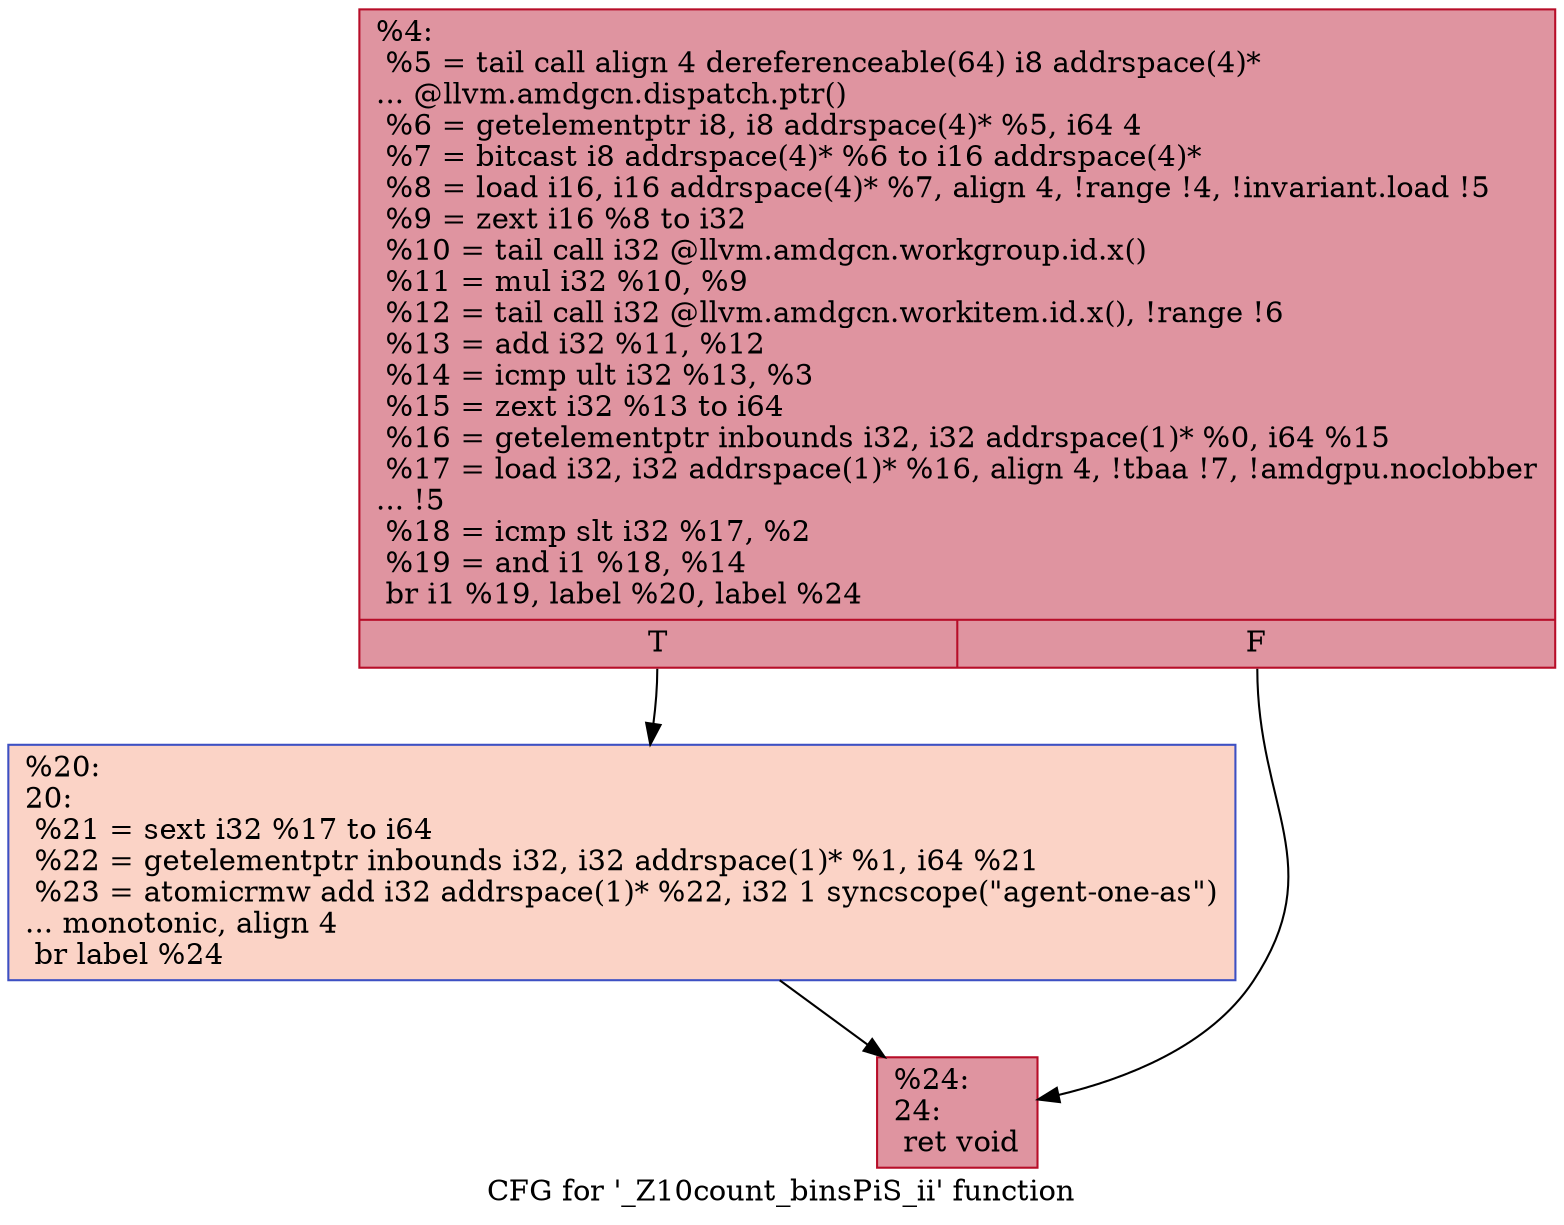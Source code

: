 digraph "CFG for '_Z10count_binsPiS_ii' function" {
	label="CFG for '_Z10count_binsPiS_ii' function";

	Node0x4f31040 [shape=record,color="#b70d28ff", style=filled, fillcolor="#b70d2870",label="{%4:\l  %5 = tail call align 4 dereferenceable(64) i8 addrspace(4)*\l... @llvm.amdgcn.dispatch.ptr()\l  %6 = getelementptr i8, i8 addrspace(4)* %5, i64 4\l  %7 = bitcast i8 addrspace(4)* %6 to i16 addrspace(4)*\l  %8 = load i16, i16 addrspace(4)* %7, align 4, !range !4, !invariant.load !5\l  %9 = zext i16 %8 to i32\l  %10 = tail call i32 @llvm.amdgcn.workgroup.id.x()\l  %11 = mul i32 %10, %9\l  %12 = tail call i32 @llvm.amdgcn.workitem.id.x(), !range !6\l  %13 = add i32 %11, %12\l  %14 = icmp ult i32 %13, %3\l  %15 = zext i32 %13 to i64\l  %16 = getelementptr inbounds i32, i32 addrspace(1)* %0, i64 %15\l  %17 = load i32, i32 addrspace(1)* %16, align 4, !tbaa !7, !amdgpu.noclobber\l... !5\l  %18 = icmp slt i32 %17, %2\l  %19 = and i1 %18, %14\l  br i1 %19, label %20, label %24\l|{<s0>T|<s1>F}}"];
	Node0x4f31040:s0 -> Node0x4f33a50;
	Node0x4f31040:s1 -> Node0x4f33ae0;
	Node0x4f33a50 [shape=record,color="#3d50c3ff", style=filled, fillcolor="#f59c7d70",label="{%20:\l20:                                               \l  %21 = sext i32 %17 to i64\l  %22 = getelementptr inbounds i32, i32 addrspace(1)* %1, i64 %21\l  %23 = atomicrmw add i32 addrspace(1)* %22, i32 1 syncscope(\"agent-one-as\")\l... monotonic, align 4\l  br label %24\l}"];
	Node0x4f33a50 -> Node0x4f33ae0;
	Node0x4f33ae0 [shape=record,color="#b70d28ff", style=filled, fillcolor="#b70d2870",label="{%24:\l24:                                               \l  ret void\l}"];
}
